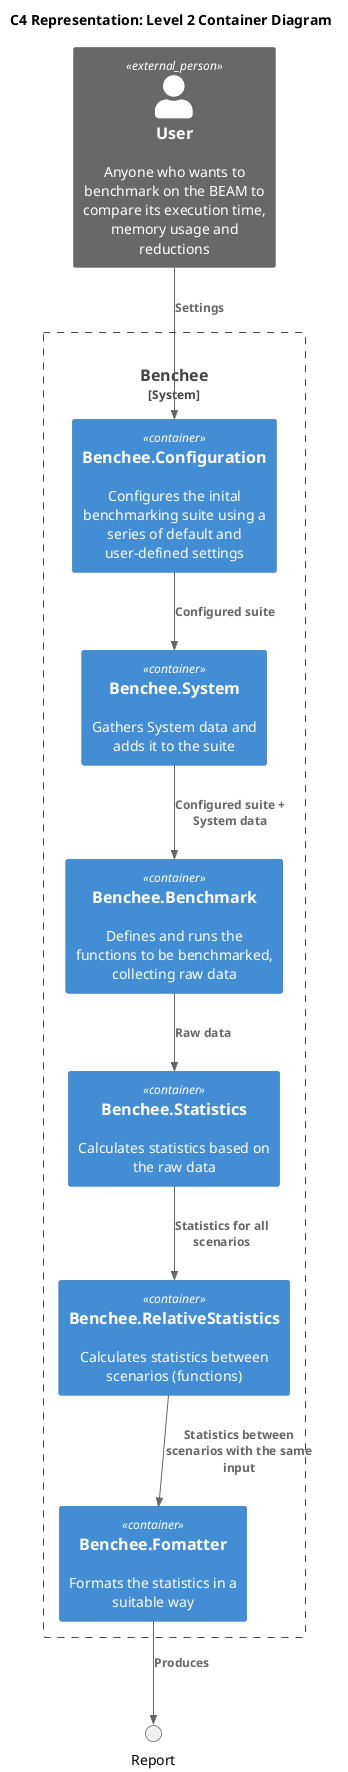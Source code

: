 @startuml container
!include <C4/C4_Container>
!include <C4/C4_Component>

title C4 Representation: Level 2 Container Diagram

Person_Ext(User, "User", "Anyone who wants to benchmark on the BEAM to compare its execution time, memory usage and reductions")

System_Boundary(Benchee, "Benchee", "A microbenchmarking tool for Elixir") {
    Container(Config, "Benchee.Configuration", "", "Configures the inital benchmarking suite using a series of default and user-defined settings")
    Container(System, "Benchee.System", "", "Gathers System data and adds it to the suite")
    Container(Benchmark, "Benchee.Benchmark", "", "Defines and runs the functions to be benchmarked, collecting raw data")
    Container(Statistics, "Benchee.Statistics", "", "Calculates statistics based on the raw data")
    Container(RelativeStatistics, "Benchee.RelativeStatistics", "", "Calculates statistics between scenarios (functions)")
    Container(Output, "Benchee.Fomatter", "", "Formats the statistics in a suitable way")
}

Rel(User, Config, "Settings")

Rel(Config, System, "Configured suite")
Rel(System, Benchmark, "Configured suite + System data")
Rel(Benchmark, Statistics, "Raw data")
Rel(Statistics, RelativeStatistics, "Statistics for all scenarios")
Rel(RelativeStatistics, Output, "Statistics between scenarios with the same input")

Rel(Output, Report, "Produces")
@enduml